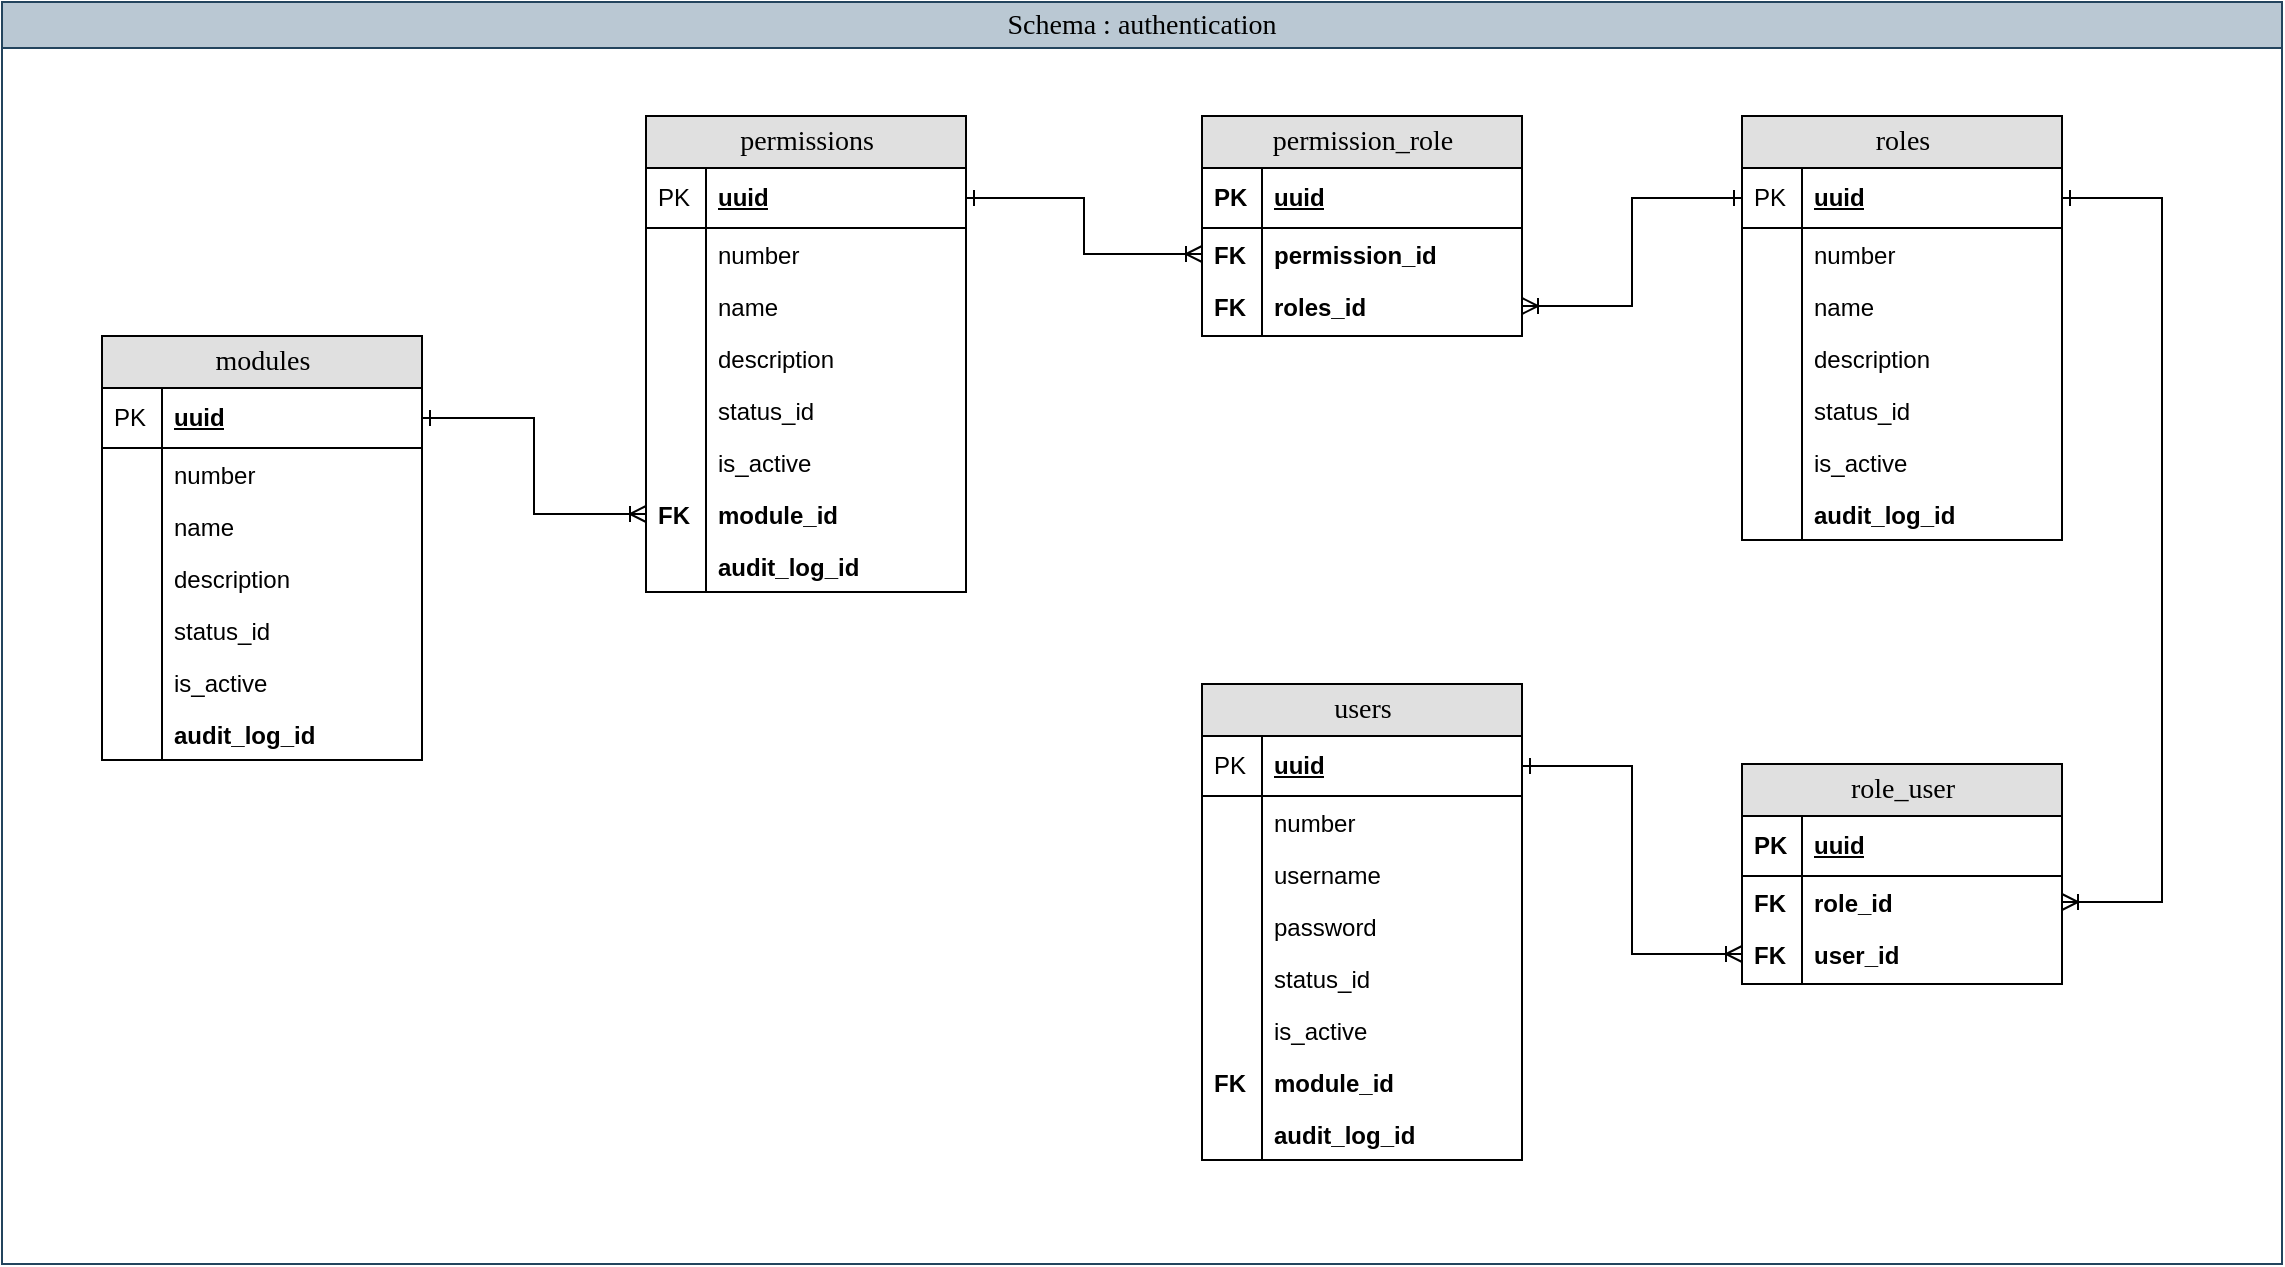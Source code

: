 <mxfile version="26.0.9">
  <diagram name="Page-1" id="e56a1550-8fbb-45ad-956c-1786394a9013">
    <mxGraphModel dx="4331" dy="2320" grid="1" gridSize="10" guides="1" tooltips="1" connect="1" arrows="1" fold="1" page="1" pageScale="1" pageWidth="1100" pageHeight="850" background="none" math="0" shadow="0">
      <root>
        <mxCell id="0" />
        <mxCell id="1" parent="0" />
        <mxCell id="2sNQyhwjl9skV3czgOKs-1" value="&lt;font face=&quot;Verdana&quot;&gt;&lt;span style=&quot;font-size: 14px; font-weight: 400; text-wrap: nowrap;&quot;&gt;Schema : authentication&lt;/span&gt;&lt;/font&gt;" style="swimlane;whiteSpace=wrap;html=1;fillColor=#bac8d3;strokeColor=#23445d;startSize=23;" parent="1" vertex="1">
          <mxGeometry x="40" y="110" width="1140" height="631" as="geometry">
            <mxRectangle x="40" y="110" width="210" height="30" as="alternateBounds" />
          </mxGeometry>
        </mxCell>
        <mxCell id="2sNQyhwjl9skV3czgOKs-36" value="permissions" style="swimlane;html=1;fontStyle=0;childLayout=stackLayout;horizontal=1;startSize=26;fillColor=#e0e0e0;horizontalStack=0;resizeParent=1;resizeLast=0;collapsible=1;marginBottom=0;swimlaneFillColor=#ffffff;align=center;rounded=0;shadow=0;comic=0;labelBackgroundColor=none;strokeWidth=1;fontFamily=Verdana;fontSize=14" parent="2sNQyhwjl9skV3czgOKs-1" vertex="1">
          <mxGeometry x="322" y="57" width="160" height="238" as="geometry" />
        </mxCell>
        <mxCell id="2sNQyhwjl9skV3czgOKs-37" value="uuid" style="shape=partialRectangle;top=0;left=0;right=0;bottom=1;html=1;align=left;verticalAlign=middle;fillColor=none;spacingLeft=34;spacingRight=4;whiteSpace=wrap;overflow=hidden;rotatable=0;points=[[0,0.5],[1,0.5]];portConstraint=eastwest;dropTarget=0;fontStyle=5;" parent="2sNQyhwjl9skV3czgOKs-36" vertex="1">
          <mxGeometry y="26" width="160" height="30" as="geometry" />
        </mxCell>
        <mxCell id="2sNQyhwjl9skV3czgOKs-38" value="PK" style="shape=partialRectangle;top=0;left=0;bottom=0;html=1;fillColor=none;align=left;verticalAlign=middle;spacingLeft=4;spacingRight=4;whiteSpace=wrap;overflow=hidden;rotatable=0;points=[];portConstraint=eastwest;part=1;" parent="2sNQyhwjl9skV3czgOKs-37" vertex="1" connectable="0">
          <mxGeometry width="30" height="30" as="geometry" />
        </mxCell>
        <mxCell id="2sNQyhwjl9skV3czgOKs-39" value="number" style="shape=partialRectangle;top=0;left=0;right=0;bottom=0;html=1;align=left;verticalAlign=top;fillColor=none;spacingLeft=34;spacingRight=4;whiteSpace=wrap;overflow=hidden;rotatable=0;points=[[0,0.5],[1,0.5]];portConstraint=eastwest;dropTarget=0;" parent="2sNQyhwjl9skV3czgOKs-36" vertex="1">
          <mxGeometry y="56" width="160" height="26" as="geometry" />
        </mxCell>
        <mxCell id="2sNQyhwjl9skV3czgOKs-40" value="" style="shape=partialRectangle;top=0;left=0;bottom=0;html=1;fillColor=none;align=left;verticalAlign=top;spacingLeft=4;spacingRight=4;whiteSpace=wrap;overflow=hidden;rotatable=0;points=[];portConstraint=eastwest;part=1;" parent="2sNQyhwjl9skV3czgOKs-39" vertex="1" connectable="0">
          <mxGeometry width="30" height="26" as="geometry" />
        </mxCell>
        <mxCell id="2sNQyhwjl9skV3czgOKs-41" value="name" style="shape=partialRectangle;top=0;left=0;right=0;bottom=0;html=1;align=left;verticalAlign=top;fillColor=none;spacingLeft=34;spacingRight=4;whiteSpace=wrap;overflow=hidden;rotatable=0;points=[[0,0.5],[1,0.5]];portConstraint=eastwest;dropTarget=0;" parent="2sNQyhwjl9skV3czgOKs-36" vertex="1">
          <mxGeometry y="82" width="160" height="26" as="geometry" />
        </mxCell>
        <mxCell id="2sNQyhwjl9skV3czgOKs-42" value="" style="shape=partialRectangle;top=0;left=0;bottom=0;html=1;fillColor=none;align=left;verticalAlign=top;spacingLeft=4;spacingRight=4;whiteSpace=wrap;overflow=hidden;rotatable=0;points=[];portConstraint=eastwest;part=1;" parent="2sNQyhwjl9skV3czgOKs-41" vertex="1" connectable="0">
          <mxGeometry width="30" height="26" as="geometry" />
        </mxCell>
        <mxCell id="2sNQyhwjl9skV3czgOKs-43" value="description" style="shape=partialRectangle;top=0;left=0;right=0;bottom=0;html=1;align=left;verticalAlign=top;fillColor=none;spacingLeft=34;spacingRight=4;whiteSpace=wrap;overflow=hidden;rotatable=0;points=[[0,0.5],[1,0.5]];portConstraint=eastwest;dropTarget=0;" parent="2sNQyhwjl9skV3czgOKs-36" vertex="1">
          <mxGeometry y="108" width="160" height="26" as="geometry" />
        </mxCell>
        <mxCell id="2sNQyhwjl9skV3czgOKs-44" value="" style="shape=partialRectangle;top=0;left=0;bottom=0;html=1;fillColor=none;align=left;verticalAlign=top;spacingLeft=4;spacingRight=4;whiteSpace=wrap;overflow=hidden;rotatable=0;points=[];portConstraint=eastwest;part=1;" parent="2sNQyhwjl9skV3czgOKs-43" vertex="1" connectable="0">
          <mxGeometry width="30" height="26" as="geometry" />
        </mxCell>
        <mxCell id="2sNQyhwjl9skV3czgOKs-45" value="status_id" style="shape=partialRectangle;top=0;left=0;right=0;bottom=0;html=1;align=left;verticalAlign=top;fillColor=none;spacingLeft=34;spacingRight=4;whiteSpace=wrap;overflow=hidden;rotatable=0;points=[[0,0.5],[1,0.5]];portConstraint=eastwest;dropTarget=0;" parent="2sNQyhwjl9skV3czgOKs-36" vertex="1">
          <mxGeometry y="134" width="160" height="26" as="geometry" />
        </mxCell>
        <mxCell id="2sNQyhwjl9skV3czgOKs-46" value="" style="shape=partialRectangle;top=0;left=0;bottom=0;html=1;fillColor=none;align=left;verticalAlign=top;spacingLeft=4;spacingRight=4;whiteSpace=wrap;overflow=hidden;rotatable=0;points=[];portConstraint=eastwest;part=1;" parent="2sNQyhwjl9skV3czgOKs-45" vertex="1" connectable="0">
          <mxGeometry width="30" height="26" as="geometry" />
        </mxCell>
        <mxCell id="2sNQyhwjl9skV3czgOKs-47" value="is_active" style="shape=partialRectangle;top=0;left=0;right=0;bottom=0;html=1;align=left;verticalAlign=top;fillColor=none;spacingLeft=34;spacingRight=4;whiteSpace=wrap;overflow=hidden;rotatable=0;points=[[0,0.5],[1,0.5]];portConstraint=eastwest;dropTarget=0;" parent="2sNQyhwjl9skV3czgOKs-36" vertex="1">
          <mxGeometry y="160" width="160" height="26" as="geometry" />
        </mxCell>
        <mxCell id="2sNQyhwjl9skV3czgOKs-48" value="" style="shape=partialRectangle;top=0;left=0;bottom=0;html=1;fillColor=none;align=left;verticalAlign=top;spacingLeft=4;spacingRight=4;whiteSpace=wrap;overflow=hidden;rotatable=0;points=[];portConstraint=eastwest;part=1;" parent="2sNQyhwjl9skV3czgOKs-47" vertex="1" connectable="0">
          <mxGeometry width="30" height="26" as="geometry" />
        </mxCell>
        <mxCell id="2sNQyhwjl9skV3czgOKs-52" value="&lt;b&gt;module_id&lt;/b&gt;" style="shape=partialRectangle;top=0;left=0;right=0;bottom=0;html=1;align=left;verticalAlign=top;fillColor=none;spacingLeft=34;spacingRight=4;whiteSpace=wrap;overflow=hidden;rotatable=0;points=[[0,0.5],[1,0.5]];portConstraint=eastwest;dropTarget=0;" parent="2sNQyhwjl9skV3czgOKs-36" vertex="1">
          <mxGeometry y="186" width="160" height="26" as="geometry" />
        </mxCell>
        <mxCell id="2sNQyhwjl9skV3czgOKs-53" value="&lt;b&gt;FK&lt;/b&gt;" style="shape=partialRectangle;top=0;left=0;bottom=0;html=1;fillColor=none;align=left;verticalAlign=top;spacingLeft=4;spacingRight=4;whiteSpace=wrap;overflow=hidden;rotatable=0;points=[];portConstraint=eastwest;part=1;" parent="2sNQyhwjl9skV3czgOKs-52" vertex="1" connectable="0">
          <mxGeometry width="30" height="26" as="geometry" />
        </mxCell>
        <mxCell id="2sNQyhwjl9skV3czgOKs-49" value="&lt;b&gt;audit_log_id&lt;/b&gt;" style="shape=partialRectangle;top=0;left=0;right=0;bottom=0;html=1;align=left;verticalAlign=top;fillColor=none;spacingLeft=34;spacingRight=4;whiteSpace=wrap;overflow=hidden;rotatable=0;points=[[0,0.5],[1,0.5]];portConstraint=eastwest;dropTarget=0;" parent="2sNQyhwjl9skV3czgOKs-36" vertex="1">
          <mxGeometry y="212" width="160" height="26" as="geometry" />
        </mxCell>
        <mxCell id="2sNQyhwjl9skV3czgOKs-50" value="" style="shape=partialRectangle;top=0;left=0;bottom=0;html=1;fillColor=none;align=left;verticalAlign=top;spacingLeft=4;spacingRight=4;whiteSpace=wrap;overflow=hidden;rotatable=0;points=[];portConstraint=eastwest;part=1;" parent="2sNQyhwjl9skV3czgOKs-49" vertex="1" connectable="0">
          <mxGeometry width="30" height="26" as="geometry" />
        </mxCell>
        <mxCell id="2sNQyhwjl9skV3czgOKs-74" value="roles" style="swimlane;html=1;fontStyle=0;childLayout=stackLayout;horizontal=1;startSize=26;fillColor=#e0e0e0;horizontalStack=0;resizeParent=1;resizeLast=0;collapsible=1;marginBottom=0;swimlaneFillColor=#ffffff;align=center;rounded=0;shadow=0;comic=0;labelBackgroundColor=none;strokeWidth=1;fontFamily=Verdana;fontSize=14" parent="2sNQyhwjl9skV3czgOKs-1" vertex="1">
          <mxGeometry x="870" y="57" width="160" height="212" as="geometry" />
        </mxCell>
        <mxCell id="2sNQyhwjl9skV3czgOKs-75" value="uuid" style="shape=partialRectangle;top=0;left=0;right=0;bottom=1;html=1;align=left;verticalAlign=middle;fillColor=none;spacingLeft=34;spacingRight=4;whiteSpace=wrap;overflow=hidden;rotatable=0;points=[[0,0.5],[1,0.5]];portConstraint=eastwest;dropTarget=0;fontStyle=5;" parent="2sNQyhwjl9skV3czgOKs-74" vertex="1">
          <mxGeometry y="26" width="160" height="30" as="geometry" />
        </mxCell>
        <mxCell id="2sNQyhwjl9skV3czgOKs-76" value="PK" style="shape=partialRectangle;top=0;left=0;bottom=0;html=1;fillColor=none;align=left;verticalAlign=middle;spacingLeft=4;spacingRight=4;whiteSpace=wrap;overflow=hidden;rotatable=0;points=[];portConstraint=eastwest;part=1;" parent="2sNQyhwjl9skV3czgOKs-75" vertex="1" connectable="0">
          <mxGeometry width="30" height="30" as="geometry" />
        </mxCell>
        <mxCell id="2sNQyhwjl9skV3czgOKs-77" value="number" style="shape=partialRectangle;top=0;left=0;right=0;bottom=0;html=1;align=left;verticalAlign=top;fillColor=none;spacingLeft=34;spacingRight=4;whiteSpace=wrap;overflow=hidden;rotatable=0;points=[[0,0.5],[1,0.5]];portConstraint=eastwest;dropTarget=0;" parent="2sNQyhwjl9skV3czgOKs-74" vertex="1">
          <mxGeometry y="56" width="160" height="26" as="geometry" />
        </mxCell>
        <mxCell id="2sNQyhwjl9skV3czgOKs-78" value="" style="shape=partialRectangle;top=0;left=0;bottom=0;html=1;fillColor=none;align=left;verticalAlign=top;spacingLeft=4;spacingRight=4;whiteSpace=wrap;overflow=hidden;rotatable=0;points=[];portConstraint=eastwest;part=1;" parent="2sNQyhwjl9skV3czgOKs-77" vertex="1" connectable="0">
          <mxGeometry width="30" height="26" as="geometry" />
        </mxCell>
        <mxCell id="2sNQyhwjl9skV3czgOKs-79" value="name" style="shape=partialRectangle;top=0;left=0;right=0;bottom=0;html=1;align=left;verticalAlign=top;fillColor=none;spacingLeft=34;spacingRight=4;whiteSpace=wrap;overflow=hidden;rotatable=0;points=[[0,0.5],[1,0.5]];portConstraint=eastwest;dropTarget=0;" parent="2sNQyhwjl9skV3czgOKs-74" vertex="1">
          <mxGeometry y="82" width="160" height="26" as="geometry" />
        </mxCell>
        <mxCell id="2sNQyhwjl9skV3czgOKs-80" value="" style="shape=partialRectangle;top=0;left=0;bottom=0;html=1;fillColor=none;align=left;verticalAlign=top;spacingLeft=4;spacingRight=4;whiteSpace=wrap;overflow=hidden;rotatable=0;points=[];portConstraint=eastwest;part=1;" parent="2sNQyhwjl9skV3czgOKs-79" vertex="1" connectable="0">
          <mxGeometry width="30" height="26" as="geometry" />
        </mxCell>
        <mxCell id="2sNQyhwjl9skV3czgOKs-81" value="description" style="shape=partialRectangle;top=0;left=0;right=0;bottom=0;html=1;align=left;verticalAlign=top;fillColor=none;spacingLeft=34;spacingRight=4;whiteSpace=wrap;overflow=hidden;rotatable=0;points=[[0,0.5],[1,0.5]];portConstraint=eastwest;dropTarget=0;" parent="2sNQyhwjl9skV3czgOKs-74" vertex="1">
          <mxGeometry y="108" width="160" height="26" as="geometry" />
        </mxCell>
        <mxCell id="2sNQyhwjl9skV3czgOKs-82" value="" style="shape=partialRectangle;top=0;left=0;bottom=0;html=1;fillColor=none;align=left;verticalAlign=top;spacingLeft=4;spacingRight=4;whiteSpace=wrap;overflow=hidden;rotatable=0;points=[];portConstraint=eastwest;part=1;" parent="2sNQyhwjl9skV3czgOKs-81" vertex="1" connectable="0">
          <mxGeometry width="30" height="26" as="geometry" />
        </mxCell>
        <mxCell id="2sNQyhwjl9skV3czgOKs-83" value="status_id" style="shape=partialRectangle;top=0;left=0;right=0;bottom=0;html=1;align=left;verticalAlign=top;fillColor=none;spacingLeft=34;spacingRight=4;whiteSpace=wrap;overflow=hidden;rotatable=0;points=[[0,0.5],[1,0.5]];portConstraint=eastwest;dropTarget=0;" parent="2sNQyhwjl9skV3czgOKs-74" vertex="1">
          <mxGeometry y="134" width="160" height="26" as="geometry" />
        </mxCell>
        <mxCell id="2sNQyhwjl9skV3czgOKs-84" value="" style="shape=partialRectangle;top=0;left=0;bottom=0;html=1;fillColor=none;align=left;verticalAlign=top;spacingLeft=4;spacingRight=4;whiteSpace=wrap;overflow=hidden;rotatable=0;points=[];portConstraint=eastwest;part=1;" parent="2sNQyhwjl9skV3czgOKs-83" vertex="1" connectable="0">
          <mxGeometry width="30" height="26" as="geometry" />
        </mxCell>
        <mxCell id="2sNQyhwjl9skV3czgOKs-85" value="is_active" style="shape=partialRectangle;top=0;left=0;right=0;bottom=0;html=1;align=left;verticalAlign=top;fillColor=none;spacingLeft=34;spacingRight=4;whiteSpace=wrap;overflow=hidden;rotatable=0;points=[[0,0.5],[1,0.5]];portConstraint=eastwest;dropTarget=0;" parent="2sNQyhwjl9skV3czgOKs-74" vertex="1">
          <mxGeometry y="160" width="160" height="26" as="geometry" />
        </mxCell>
        <mxCell id="2sNQyhwjl9skV3czgOKs-86" value="" style="shape=partialRectangle;top=0;left=0;bottom=0;html=1;fillColor=none;align=left;verticalAlign=top;spacingLeft=4;spacingRight=4;whiteSpace=wrap;overflow=hidden;rotatable=0;points=[];portConstraint=eastwest;part=1;" parent="2sNQyhwjl9skV3czgOKs-85" vertex="1" connectable="0">
          <mxGeometry width="30" height="26" as="geometry" />
        </mxCell>
        <mxCell id="2sNQyhwjl9skV3czgOKs-87" value="&lt;b&gt;audit_log_id&lt;/b&gt;" style="shape=partialRectangle;top=0;left=0;right=0;bottom=0;html=1;align=left;verticalAlign=top;fillColor=none;spacingLeft=34;spacingRight=4;whiteSpace=wrap;overflow=hidden;rotatable=0;points=[[0,0.5],[1,0.5]];portConstraint=eastwest;dropTarget=0;" parent="2sNQyhwjl9skV3czgOKs-74" vertex="1">
          <mxGeometry y="186" width="160" height="26" as="geometry" />
        </mxCell>
        <mxCell id="2sNQyhwjl9skV3czgOKs-88" value="" style="shape=partialRectangle;top=0;left=0;bottom=0;html=1;fillColor=none;align=left;verticalAlign=top;spacingLeft=4;spacingRight=4;whiteSpace=wrap;overflow=hidden;rotatable=0;points=[];portConstraint=eastwest;part=1;" parent="2sNQyhwjl9skV3czgOKs-87" vertex="1" connectable="0">
          <mxGeometry width="30" height="26" as="geometry" />
        </mxCell>
        <mxCell id="2sNQyhwjl9skV3czgOKs-89" value="permission_role" style="swimlane;html=1;fontStyle=0;childLayout=stackLayout;horizontal=1;startSize=26;fillColor=#e0e0e0;horizontalStack=0;resizeParent=1;resizeLast=0;collapsible=1;marginBottom=0;swimlaneFillColor=#ffffff;align=center;rounded=0;shadow=0;comic=0;labelBackgroundColor=none;strokeWidth=1;fontFamily=Verdana;fontSize=14" parent="2sNQyhwjl9skV3czgOKs-1" vertex="1">
          <mxGeometry x="600" y="57" width="160" height="110" as="geometry" />
        </mxCell>
        <mxCell id="2sNQyhwjl9skV3czgOKs-90" value="uuid" style="shape=partialRectangle;top=0;left=0;right=0;bottom=1;html=1;align=left;verticalAlign=middle;fillColor=none;spacingLeft=34;spacingRight=4;whiteSpace=wrap;overflow=hidden;rotatable=0;points=[[0,0.5],[1,0.5]];portConstraint=eastwest;dropTarget=0;fontStyle=5;" parent="2sNQyhwjl9skV3czgOKs-89" vertex="1">
          <mxGeometry y="26" width="160" height="30" as="geometry" />
        </mxCell>
        <mxCell id="2sNQyhwjl9skV3czgOKs-91" value="&lt;b&gt;PK&lt;/b&gt;" style="shape=partialRectangle;top=0;left=0;bottom=0;html=1;fillColor=none;align=left;verticalAlign=middle;spacingLeft=4;spacingRight=4;whiteSpace=wrap;overflow=hidden;rotatable=0;points=[];portConstraint=eastwest;part=1;" parent="2sNQyhwjl9skV3czgOKs-90" vertex="1" connectable="0">
          <mxGeometry width="30" height="30" as="geometry" />
        </mxCell>
        <mxCell id="2sNQyhwjl9skV3czgOKs-92" value="&lt;b&gt;permission_id&lt;/b&gt;" style="shape=partialRectangle;top=0;left=0;right=0;bottom=0;html=1;align=left;verticalAlign=top;fillColor=none;spacingLeft=34;spacingRight=4;whiteSpace=wrap;overflow=hidden;rotatable=0;points=[[0,0.5],[1,0.5]];portConstraint=eastwest;dropTarget=0;" parent="2sNQyhwjl9skV3czgOKs-89" vertex="1">
          <mxGeometry y="56" width="160" height="26" as="geometry" />
        </mxCell>
        <mxCell id="2sNQyhwjl9skV3czgOKs-93" value="&lt;b&gt;FK&lt;/b&gt;" style="shape=partialRectangle;top=0;left=0;bottom=0;html=1;fillColor=none;align=left;verticalAlign=top;spacingLeft=4;spacingRight=4;whiteSpace=wrap;overflow=hidden;rotatable=0;points=[];portConstraint=eastwest;part=1;" parent="2sNQyhwjl9skV3czgOKs-92" vertex="1" connectable="0">
          <mxGeometry width="30" height="26" as="geometry" />
        </mxCell>
        <mxCell id="2sNQyhwjl9skV3czgOKs-94" value="&lt;b&gt;roles_id&lt;/b&gt;" style="shape=partialRectangle;top=0;left=0;right=0;bottom=0;html=1;align=left;verticalAlign=top;fillColor=none;spacingLeft=34;spacingRight=4;whiteSpace=wrap;overflow=hidden;rotatable=0;points=[[0,0.5],[1,0.5]];portConstraint=eastwest;dropTarget=0;" parent="2sNQyhwjl9skV3czgOKs-89" vertex="1">
          <mxGeometry y="82" width="160" height="26" as="geometry" />
        </mxCell>
        <mxCell id="2sNQyhwjl9skV3czgOKs-95" value="&lt;b&gt;FK&lt;/b&gt;" style="shape=partialRectangle;top=0;left=0;bottom=0;html=1;fillColor=none;align=left;verticalAlign=top;spacingLeft=4;spacingRight=4;whiteSpace=wrap;overflow=hidden;rotatable=0;points=[];portConstraint=eastwest;part=1;" parent="2sNQyhwjl9skV3czgOKs-94" vertex="1" connectable="0">
          <mxGeometry width="30" height="26" as="geometry" />
        </mxCell>
        <mxCell id="2sNQyhwjl9skV3czgOKs-98" value="" style="shape=partialRectangle;top=0;left=0;right=0;bottom=0;html=1;align=left;verticalAlign=top;fillColor=none;spacingLeft=34;spacingRight=4;whiteSpace=wrap;overflow=hidden;rotatable=0;points=[[0,0.5],[1,0.5]];portConstraint=eastwest;dropTarget=0;" parent="2sNQyhwjl9skV3czgOKs-89" vertex="1">
          <mxGeometry y="108" width="160" height="2" as="geometry" />
        </mxCell>
        <mxCell id="2sNQyhwjl9skV3czgOKs-99" value="" style="shape=partialRectangle;top=0;left=0;bottom=0;html=1;fillColor=none;align=left;verticalAlign=top;spacingLeft=4;spacingRight=4;whiteSpace=wrap;overflow=hidden;rotatable=0;points=[];portConstraint=eastwest;part=1;" parent="2sNQyhwjl9skV3czgOKs-98" vertex="1" connectable="0">
          <mxGeometry width="30" height="2" as="geometry" />
        </mxCell>
        <mxCell id="2sNQyhwjl9skV3czgOKs-103" style="edgeStyle=orthogonalEdgeStyle;shape=connector;rounded=0;orthogonalLoop=1;jettySize=auto;html=1;exitX=1;exitY=0.5;exitDx=0;exitDy=0;entryX=0;entryY=0.5;entryDx=0;entryDy=0;strokeColor=default;align=center;verticalAlign=middle;fontFamily=Helvetica;fontSize=11;fontColor=default;labelBackgroundColor=default;startArrow=ERone;startFill=0;endArrow=ERoneToMany;endFill=0;" parent="2sNQyhwjl9skV3czgOKs-1" source="2sNQyhwjl9skV3czgOKs-37" target="2sNQyhwjl9skV3czgOKs-92" edge="1">
          <mxGeometry relative="1" as="geometry" />
        </mxCell>
        <mxCell id="2sNQyhwjl9skV3czgOKs-104" style="edgeStyle=orthogonalEdgeStyle;shape=connector;rounded=0;orthogonalLoop=1;jettySize=auto;html=1;entryX=1;entryY=0.5;entryDx=0;entryDy=0;strokeColor=default;align=center;verticalAlign=middle;fontFamily=Helvetica;fontSize=11;fontColor=default;labelBackgroundColor=default;startArrow=ERone;startFill=0;endArrow=ERoneToMany;endFill=0;" parent="2sNQyhwjl9skV3czgOKs-1" source="2sNQyhwjl9skV3czgOKs-75" target="2sNQyhwjl9skV3czgOKs-94" edge="1">
          <mxGeometry relative="1" as="geometry" />
        </mxCell>
        <mxCell id="2sNQyhwjl9skV3czgOKs-105" value="users" style="swimlane;html=1;fontStyle=0;childLayout=stackLayout;horizontal=1;startSize=26;fillColor=#e0e0e0;horizontalStack=0;resizeParent=1;resizeLast=0;collapsible=1;marginBottom=0;swimlaneFillColor=#ffffff;align=center;rounded=0;shadow=0;comic=0;labelBackgroundColor=none;strokeWidth=1;fontFamily=Verdana;fontSize=14" parent="2sNQyhwjl9skV3czgOKs-1" vertex="1">
          <mxGeometry x="600" y="341" width="160" height="238" as="geometry" />
        </mxCell>
        <mxCell id="2sNQyhwjl9skV3czgOKs-106" value="uuid" style="shape=partialRectangle;top=0;left=0;right=0;bottom=1;html=1;align=left;verticalAlign=middle;fillColor=none;spacingLeft=34;spacingRight=4;whiteSpace=wrap;overflow=hidden;rotatable=0;points=[[0,0.5],[1,0.5]];portConstraint=eastwest;dropTarget=0;fontStyle=5;" parent="2sNQyhwjl9skV3czgOKs-105" vertex="1">
          <mxGeometry y="26" width="160" height="30" as="geometry" />
        </mxCell>
        <mxCell id="2sNQyhwjl9skV3czgOKs-107" value="PK" style="shape=partialRectangle;top=0;left=0;bottom=0;html=1;fillColor=none;align=left;verticalAlign=middle;spacingLeft=4;spacingRight=4;whiteSpace=wrap;overflow=hidden;rotatable=0;points=[];portConstraint=eastwest;part=1;" parent="2sNQyhwjl9skV3czgOKs-106" vertex="1" connectable="0">
          <mxGeometry width="30" height="30" as="geometry" />
        </mxCell>
        <mxCell id="2sNQyhwjl9skV3czgOKs-108" value="number" style="shape=partialRectangle;top=0;left=0;right=0;bottom=0;html=1;align=left;verticalAlign=top;fillColor=none;spacingLeft=34;spacingRight=4;whiteSpace=wrap;overflow=hidden;rotatable=0;points=[[0,0.5],[1,0.5]];portConstraint=eastwest;dropTarget=0;" parent="2sNQyhwjl9skV3czgOKs-105" vertex="1">
          <mxGeometry y="56" width="160" height="26" as="geometry" />
        </mxCell>
        <mxCell id="2sNQyhwjl9skV3czgOKs-109" value="" style="shape=partialRectangle;top=0;left=0;bottom=0;html=1;fillColor=none;align=left;verticalAlign=top;spacingLeft=4;spacingRight=4;whiteSpace=wrap;overflow=hidden;rotatable=0;points=[];portConstraint=eastwest;part=1;" parent="2sNQyhwjl9skV3czgOKs-108" vertex="1" connectable="0">
          <mxGeometry width="30" height="26" as="geometry" />
        </mxCell>
        <mxCell id="2sNQyhwjl9skV3czgOKs-110" value="username" style="shape=partialRectangle;top=0;left=0;right=0;bottom=0;html=1;align=left;verticalAlign=top;fillColor=none;spacingLeft=34;spacingRight=4;whiteSpace=wrap;overflow=hidden;rotatable=0;points=[[0,0.5],[1,0.5]];portConstraint=eastwest;dropTarget=0;" parent="2sNQyhwjl9skV3czgOKs-105" vertex="1">
          <mxGeometry y="82" width="160" height="26" as="geometry" />
        </mxCell>
        <mxCell id="2sNQyhwjl9skV3czgOKs-111" value="" style="shape=partialRectangle;top=0;left=0;bottom=0;html=1;fillColor=none;align=left;verticalAlign=top;spacingLeft=4;spacingRight=4;whiteSpace=wrap;overflow=hidden;rotatable=0;points=[];portConstraint=eastwest;part=1;" parent="2sNQyhwjl9skV3czgOKs-110" vertex="1" connectable="0">
          <mxGeometry width="30" height="26" as="geometry" />
        </mxCell>
        <mxCell id="2sNQyhwjl9skV3czgOKs-112" value="password" style="shape=partialRectangle;top=0;left=0;right=0;bottom=0;html=1;align=left;verticalAlign=top;fillColor=none;spacingLeft=34;spacingRight=4;whiteSpace=wrap;overflow=hidden;rotatable=0;points=[[0,0.5],[1,0.5]];portConstraint=eastwest;dropTarget=0;" parent="2sNQyhwjl9skV3czgOKs-105" vertex="1">
          <mxGeometry y="108" width="160" height="26" as="geometry" />
        </mxCell>
        <mxCell id="2sNQyhwjl9skV3czgOKs-113" value="" style="shape=partialRectangle;top=0;left=0;bottom=0;html=1;fillColor=none;align=left;verticalAlign=top;spacingLeft=4;spacingRight=4;whiteSpace=wrap;overflow=hidden;rotatable=0;points=[];portConstraint=eastwest;part=1;" parent="2sNQyhwjl9skV3czgOKs-112" vertex="1" connectable="0">
          <mxGeometry width="30" height="26" as="geometry" />
        </mxCell>
        <mxCell id="2sNQyhwjl9skV3czgOKs-114" value="status_id" style="shape=partialRectangle;top=0;left=0;right=0;bottom=0;html=1;align=left;verticalAlign=top;fillColor=none;spacingLeft=34;spacingRight=4;whiteSpace=wrap;overflow=hidden;rotatable=0;points=[[0,0.5],[1,0.5]];portConstraint=eastwest;dropTarget=0;" parent="2sNQyhwjl9skV3czgOKs-105" vertex="1">
          <mxGeometry y="134" width="160" height="26" as="geometry" />
        </mxCell>
        <mxCell id="2sNQyhwjl9skV3czgOKs-115" value="" style="shape=partialRectangle;top=0;left=0;bottom=0;html=1;fillColor=none;align=left;verticalAlign=top;spacingLeft=4;spacingRight=4;whiteSpace=wrap;overflow=hidden;rotatable=0;points=[];portConstraint=eastwest;part=1;" parent="2sNQyhwjl9skV3czgOKs-114" vertex="1" connectable="0">
          <mxGeometry width="30" height="26" as="geometry" />
        </mxCell>
        <mxCell id="2sNQyhwjl9skV3czgOKs-116" value="is_active" style="shape=partialRectangle;top=0;left=0;right=0;bottom=0;html=1;align=left;verticalAlign=top;fillColor=none;spacingLeft=34;spacingRight=4;whiteSpace=wrap;overflow=hidden;rotatable=0;points=[[0,0.5],[1,0.5]];portConstraint=eastwest;dropTarget=0;" parent="2sNQyhwjl9skV3czgOKs-105" vertex="1">
          <mxGeometry y="160" width="160" height="26" as="geometry" />
        </mxCell>
        <mxCell id="2sNQyhwjl9skV3czgOKs-117" value="" style="shape=partialRectangle;top=0;left=0;bottom=0;html=1;fillColor=none;align=left;verticalAlign=top;spacingLeft=4;spacingRight=4;whiteSpace=wrap;overflow=hidden;rotatable=0;points=[];portConstraint=eastwest;part=1;" parent="2sNQyhwjl9skV3czgOKs-116" vertex="1" connectable="0">
          <mxGeometry width="30" height="26" as="geometry" />
        </mxCell>
        <mxCell id="2sNQyhwjl9skV3czgOKs-118" value="&lt;b&gt;module_id&lt;/b&gt;" style="shape=partialRectangle;top=0;left=0;right=0;bottom=0;html=1;align=left;verticalAlign=top;fillColor=none;spacingLeft=34;spacingRight=4;whiteSpace=wrap;overflow=hidden;rotatable=0;points=[[0,0.5],[1,0.5]];portConstraint=eastwest;dropTarget=0;" parent="2sNQyhwjl9skV3czgOKs-105" vertex="1">
          <mxGeometry y="186" width="160" height="26" as="geometry" />
        </mxCell>
        <mxCell id="2sNQyhwjl9skV3czgOKs-119" value="&lt;b&gt;FK&lt;/b&gt;" style="shape=partialRectangle;top=0;left=0;bottom=0;html=1;fillColor=none;align=left;verticalAlign=top;spacingLeft=4;spacingRight=4;whiteSpace=wrap;overflow=hidden;rotatable=0;points=[];portConstraint=eastwest;part=1;" parent="2sNQyhwjl9skV3czgOKs-118" vertex="1" connectable="0">
          <mxGeometry width="30" height="26" as="geometry" />
        </mxCell>
        <mxCell id="2sNQyhwjl9skV3czgOKs-120" value="&lt;b&gt;audit_log_id&lt;/b&gt;" style="shape=partialRectangle;top=0;left=0;right=0;bottom=0;html=1;align=left;verticalAlign=top;fillColor=none;spacingLeft=34;spacingRight=4;whiteSpace=wrap;overflow=hidden;rotatable=0;points=[[0,0.5],[1,0.5]];portConstraint=eastwest;dropTarget=0;" parent="2sNQyhwjl9skV3czgOKs-105" vertex="1">
          <mxGeometry y="212" width="160" height="26" as="geometry" />
        </mxCell>
        <mxCell id="2sNQyhwjl9skV3czgOKs-121" value="" style="shape=partialRectangle;top=0;left=0;bottom=0;html=1;fillColor=none;align=left;verticalAlign=top;spacingLeft=4;spacingRight=4;whiteSpace=wrap;overflow=hidden;rotatable=0;points=[];portConstraint=eastwest;part=1;" parent="2sNQyhwjl9skV3czgOKs-120" vertex="1" connectable="0">
          <mxGeometry width="30" height="26" as="geometry" />
        </mxCell>
        <mxCell id="2sNQyhwjl9skV3czgOKs-122" value="role_user" style="swimlane;html=1;fontStyle=0;childLayout=stackLayout;horizontal=1;startSize=26;fillColor=#e0e0e0;horizontalStack=0;resizeParent=1;resizeLast=0;collapsible=1;marginBottom=0;swimlaneFillColor=#ffffff;align=center;rounded=0;shadow=0;comic=0;labelBackgroundColor=none;strokeWidth=1;fontFamily=Verdana;fontSize=14" parent="2sNQyhwjl9skV3czgOKs-1" vertex="1">
          <mxGeometry x="870" y="381" width="160" height="110" as="geometry" />
        </mxCell>
        <mxCell id="2sNQyhwjl9skV3czgOKs-123" value="uuid" style="shape=partialRectangle;top=0;left=0;right=0;bottom=1;html=1;align=left;verticalAlign=middle;fillColor=none;spacingLeft=34;spacingRight=4;whiteSpace=wrap;overflow=hidden;rotatable=0;points=[[0,0.5],[1,0.5]];portConstraint=eastwest;dropTarget=0;fontStyle=5;" parent="2sNQyhwjl9skV3czgOKs-122" vertex="1">
          <mxGeometry y="26" width="160" height="30" as="geometry" />
        </mxCell>
        <mxCell id="2sNQyhwjl9skV3czgOKs-124" value="&lt;b&gt;PK&lt;/b&gt;" style="shape=partialRectangle;top=0;left=0;bottom=0;html=1;fillColor=none;align=left;verticalAlign=middle;spacingLeft=4;spacingRight=4;whiteSpace=wrap;overflow=hidden;rotatable=0;points=[];portConstraint=eastwest;part=1;" parent="2sNQyhwjl9skV3czgOKs-123" vertex="1" connectable="0">
          <mxGeometry width="30" height="30" as="geometry" />
        </mxCell>
        <mxCell id="2sNQyhwjl9skV3czgOKs-125" value="&lt;b&gt;role_id&lt;/b&gt;" style="shape=partialRectangle;top=0;left=0;right=0;bottom=0;html=1;align=left;verticalAlign=top;fillColor=none;spacingLeft=34;spacingRight=4;whiteSpace=wrap;overflow=hidden;rotatable=0;points=[[0,0.5],[1,0.5]];portConstraint=eastwest;dropTarget=0;" parent="2sNQyhwjl9skV3czgOKs-122" vertex="1">
          <mxGeometry y="56" width="160" height="26" as="geometry" />
        </mxCell>
        <mxCell id="2sNQyhwjl9skV3czgOKs-126" value="&lt;b&gt;FK&lt;/b&gt;" style="shape=partialRectangle;top=0;left=0;bottom=0;html=1;fillColor=none;align=left;verticalAlign=top;spacingLeft=4;spacingRight=4;whiteSpace=wrap;overflow=hidden;rotatable=0;points=[];portConstraint=eastwest;part=1;" parent="2sNQyhwjl9skV3czgOKs-125" vertex="1" connectable="0">
          <mxGeometry width="30" height="26" as="geometry" />
        </mxCell>
        <mxCell id="2sNQyhwjl9skV3czgOKs-127" value="&lt;b&gt;user_id&lt;/b&gt;" style="shape=partialRectangle;top=0;left=0;right=0;bottom=0;html=1;align=left;verticalAlign=top;fillColor=none;spacingLeft=34;spacingRight=4;whiteSpace=wrap;overflow=hidden;rotatable=0;points=[[0,0.5],[1,0.5]];portConstraint=eastwest;dropTarget=0;" parent="2sNQyhwjl9skV3czgOKs-122" vertex="1">
          <mxGeometry y="82" width="160" height="26" as="geometry" />
        </mxCell>
        <mxCell id="2sNQyhwjl9skV3czgOKs-128" value="&lt;b&gt;FK&lt;/b&gt;" style="shape=partialRectangle;top=0;left=0;bottom=0;html=1;fillColor=none;align=left;verticalAlign=top;spacingLeft=4;spacingRight=4;whiteSpace=wrap;overflow=hidden;rotatable=0;points=[];portConstraint=eastwest;part=1;" parent="2sNQyhwjl9skV3czgOKs-127" vertex="1" connectable="0">
          <mxGeometry width="30" height="26" as="geometry" />
        </mxCell>
        <mxCell id="2sNQyhwjl9skV3czgOKs-129" value="" style="shape=partialRectangle;top=0;left=0;right=0;bottom=0;html=1;align=left;verticalAlign=top;fillColor=none;spacingLeft=34;spacingRight=4;whiteSpace=wrap;overflow=hidden;rotatable=0;points=[[0,0.5],[1,0.5]];portConstraint=eastwest;dropTarget=0;" parent="2sNQyhwjl9skV3czgOKs-122" vertex="1">
          <mxGeometry y="108" width="160" height="2" as="geometry" />
        </mxCell>
        <mxCell id="2sNQyhwjl9skV3czgOKs-130" value="" style="shape=partialRectangle;top=0;left=0;bottom=0;html=1;fillColor=none;align=left;verticalAlign=top;spacingLeft=4;spacingRight=4;whiteSpace=wrap;overflow=hidden;rotatable=0;points=[];portConstraint=eastwest;part=1;" parent="2sNQyhwjl9skV3czgOKs-129" vertex="1" connectable="0">
          <mxGeometry width="30" height="2" as="geometry" />
        </mxCell>
        <mxCell id="2sNQyhwjl9skV3czgOKs-131" style="edgeStyle=orthogonalEdgeStyle;shape=connector;rounded=0;orthogonalLoop=1;jettySize=auto;html=1;entryX=1;entryY=0.5;entryDx=0;entryDy=0;strokeColor=default;align=center;verticalAlign=middle;fontFamily=Helvetica;fontSize=11;fontColor=default;labelBackgroundColor=default;startArrow=ERone;startFill=0;endArrow=ERoneToMany;endFill=0;exitX=1;exitY=0.5;exitDx=0;exitDy=0;" parent="2sNQyhwjl9skV3czgOKs-1" source="2sNQyhwjl9skV3czgOKs-75" target="2sNQyhwjl9skV3czgOKs-125" edge="1">
          <mxGeometry relative="1" as="geometry">
            <Array as="points">
              <mxPoint x="1080" y="98" />
              <mxPoint x="1080" y="450" />
            </Array>
          </mxGeometry>
        </mxCell>
        <mxCell id="2sNQyhwjl9skV3czgOKs-132" style="edgeStyle=orthogonalEdgeStyle;shape=connector;rounded=0;orthogonalLoop=1;jettySize=auto;html=1;entryX=0;entryY=0.5;entryDx=0;entryDy=0;strokeColor=default;align=center;verticalAlign=middle;fontFamily=Helvetica;fontSize=11;fontColor=default;labelBackgroundColor=default;startArrow=ERone;startFill=0;endArrow=ERoneToMany;endFill=0;" parent="2sNQyhwjl9skV3czgOKs-1" source="2sNQyhwjl9skV3czgOKs-106" target="2sNQyhwjl9skV3czgOKs-127" edge="1">
          <mxGeometry relative="1" as="geometry" />
        </mxCell>
        <mxCell id="2e49270ec7c68f3f-80" value="modules" style="swimlane;html=1;fontStyle=0;childLayout=stackLayout;horizontal=1;startSize=26;fillColor=#e0e0e0;horizontalStack=0;resizeParent=1;resizeLast=0;collapsible=1;marginBottom=0;swimlaneFillColor=#ffffff;align=center;rounded=0;shadow=0;comic=0;labelBackgroundColor=none;strokeWidth=1;fontFamily=Verdana;fontSize=14" parent="2sNQyhwjl9skV3czgOKs-1" vertex="1">
          <mxGeometry x="50" y="167" width="160" height="212" as="geometry" />
        </mxCell>
        <mxCell id="2e49270ec7c68f3f-81" value="uuid" style="shape=partialRectangle;top=0;left=0;right=0;bottom=1;html=1;align=left;verticalAlign=middle;fillColor=none;spacingLeft=34;spacingRight=4;whiteSpace=wrap;overflow=hidden;rotatable=0;points=[[0,0.5],[1,0.5]];portConstraint=eastwest;dropTarget=0;fontStyle=5;" parent="2e49270ec7c68f3f-80" vertex="1">
          <mxGeometry y="26" width="160" height="30" as="geometry" />
        </mxCell>
        <mxCell id="2e49270ec7c68f3f-82" value="PK" style="shape=partialRectangle;top=0;left=0;bottom=0;html=1;fillColor=none;align=left;verticalAlign=middle;spacingLeft=4;spacingRight=4;whiteSpace=wrap;overflow=hidden;rotatable=0;points=[];portConstraint=eastwest;part=1;" parent="2e49270ec7c68f3f-81" vertex="1" connectable="0">
          <mxGeometry width="30" height="30" as="geometry" />
        </mxCell>
        <mxCell id="2e49270ec7c68f3f-83" value="number" style="shape=partialRectangle;top=0;left=0;right=0;bottom=0;html=1;align=left;verticalAlign=top;fillColor=none;spacingLeft=34;spacingRight=4;whiteSpace=wrap;overflow=hidden;rotatable=0;points=[[0,0.5],[1,0.5]];portConstraint=eastwest;dropTarget=0;" parent="2e49270ec7c68f3f-80" vertex="1">
          <mxGeometry y="56" width="160" height="26" as="geometry" />
        </mxCell>
        <mxCell id="2e49270ec7c68f3f-84" value="" style="shape=partialRectangle;top=0;left=0;bottom=0;html=1;fillColor=none;align=left;verticalAlign=top;spacingLeft=4;spacingRight=4;whiteSpace=wrap;overflow=hidden;rotatable=0;points=[];portConstraint=eastwest;part=1;" parent="2e49270ec7c68f3f-83" vertex="1" connectable="0">
          <mxGeometry width="30" height="26" as="geometry" />
        </mxCell>
        <mxCell id="2e49270ec7c68f3f-85" value="name" style="shape=partialRectangle;top=0;left=0;right=0;bottom=0;html=1;align=left;verticalAlign=top;fillColor=none;spacingLeft=34;spacingRight=4;whiteSpace=wrap;overflow=hidden;rotatable=0;points=[[0,0.5],[1,0.5]];portConstraint=eastwest;dropTarget=0;" parent="2e49270ec7c68f3f-80" vertex="1">
          <mxGeometry y="82" width="160" height="26" as="geometry" />
        </mxCell>
        <mxCell id="2e49270ec7c68f3f-86" value="" style="shape=partialRectangle;top=0;left=0;bottom=0;html=1;fillColor=none;align=left;verticalAlign=top;spacingLeft=4;spacingRight=4;whiteSpace=wrap;overflow=hidden;rotatable=0;points=[];portConstraint=eastwest;part=1;" parent="2e49270ec7c68f3f-85" vertex="1" connectable="0">
          <mxGeometry width="30" height="26" as="geometry" />
        </mxCell>
        <mxCell id="2e49270ec7c68f3f-87" value="description" style="shape=partialRectangle;top=0;left=0;right=0;bottom=0;html=1;align=left;verticalAlign=top;fillColor=none;spacingLeft=34;spacingRight=4;whiteSpace=wrap;overflow=hidden;rotatable=0;points=[[0,0.5],[1,0.5]];portConstraint=eastwest;dropTarget=0;" parent="2e49270ec7c68f3f-80" vertex="1">
          <mxGeometry y="108" width="160" height="26" as="geometry" />
        </mxCell>
        <mxCell id="2e49270ec7c68f3f-88" value="" style="shape=partialRectangle;top=0;left=0;bottom=0;html=1;fillColor=none;align=left;verticalAlign=top;spacingLeft=4;spacingRight=4;whiteSpace=wrap;overflow=hidden;rotatable=0;points=[];portConstraint=eastwest;part=1;" parent="2e49270ec7c68f3f-87" vertex="1" connectable="0">
          <mxGeometry width="30" height="26" as="geometry" />
        </mxCell>
        <mxCell id="2sNQyhwjl9skV3czgOKs-23" value="status_id" style="shape=partialRectangle;top=0;left=0;right=0;bottom=0;html=1;align=left;verticalAlign=top;fillColor=none;spacingLeft=34;spacingRight=4;whiteSpace=wrap;overflow=hidden;rotatable=0;points=[[0,0.5],[1,0.5]];portConstraint=eastwest;dropTarget=0;" parent="2e49270ec7c68f3f-80" vertex="1">
          <mxGeometry y="134" width="160" height="26" as="geometry" />
        </mxCell>
        <mxCell id="2sNQyhwjl9skV3czgOKs-24" value="" style="shape=partialRectangle;top=0;left=0;bottom=0;html=1;fillColor=none;align=left;verticalAlign=top;spacingLeft=4;spacingRight=4;whiteSpace=wrap;overflow=hidden;rotatable=0;points=[];portConstraint=eastwest;part=1;" parent="2sNQyhwjl9skV3czgOKs-23" vertex="1" connectable="0">
          <mxGeometry width="30" height="26" as="geometry" />
        </mxCell>
        <mxCell id="2sNQyhwjl9skV3czgOKs-25" value="is_active" style="shape=partialRectangle;top=0;left=0;right=0;bottom=0;html=1;align=left;verticalAlign=top;fillColor=none;spacingLeft=34;spacingRight=4;whiteSpace=wrap;overflow=hidden;rotatable=0;points=[[0,0.5],[1,0.5]];portConstraint=eastwest;dropTarget=0;" parent="2e49270ec7c68f3f-80" vertex="1">
          <mxGeometry y="160" width="160" height="26" as="geometry" />
        </mxCell>
        <mxCell id="2sNQyhwjl9skV3czgOKs-26" value="" style="shape=partialRectangle;top=0;left=0;bottom=0;html=1;fillColor=none;align=left;verticalAlign=top;spacingLeft=4;spacingRight=4;whiteSpace=wrap;overflow=hidden;rotatable=0;points=[];portConstraint=eastwest;part=1;" parent="2sNQyhwjl9skV3czgOKs-25" vertex="1" connectable="0">
          <mxGeometry width="30" height="26" as="geometry" />
        </mxCell>
        <mxCell id="2sNQyhwjl9skV3czgOKs-27" value="&lt;b&gt;audit_log_id&lt;/b&gt;" style="shape=partialRectangle;top=0;left=0;right=0;bottom=0;html=1;align=left;verticalAlign=top;fillColor=none;spacingLeft=34;spacingRight=4;whiteSpace=wrap;overflow=hidden;rotatable=0;points=[[0,0.5],[1,0.5]];portConstraint=eastwest;dropTarget=0;" parent="2e49270ec7c68f3f-80" vertex="1">
          <mxGeometry y="186" width="160" height="26" as="geometry" />
        </mxCell>
        <mxCell id="2sNQyhwjl9skV3czgOKs-28" value="" style="shape=partialRectangle;top=0;left=0;bottom=0;html=1;fillColor=none;align=left;verticalAlign=top;spacingLeft=4;spacingRight=4;whiteSpace=wrap;overflow=hidden;rotatable=0;points=[];portConstraint=eastwest;part=1;" parent="2sNQyhwjl9skV3czgOKs-27" vertex="1" connectable="0">
          <mxGeometry width="30" height="26" as="geometry" />
        </mxCell>
        <mxCell id="2sNQyhwjl9skV3czgOKs-54" style="edgeStyle=orthogonalEdgeStyle;rounded=0;orthogonalLoop=1;jettySize=auto;html=1;entryX=0;entryY=0.5;entryDx=0;entryDy=0;endArrow=ERoneToMany;endFill=0;startArrow=ERone;startFill=0;" parent="2sNQyhwjl9skV3czgOKs-1" source="2e49270ec7c68f3f-81" target="2sNQyhwjl9skV3czgOKs-52" edge="1">
          <mxGeometry relative="1" as="geometry" />
        </mxCell>
      </root>
    </mxGraphModel>
  </diagram>
</mxfile>
